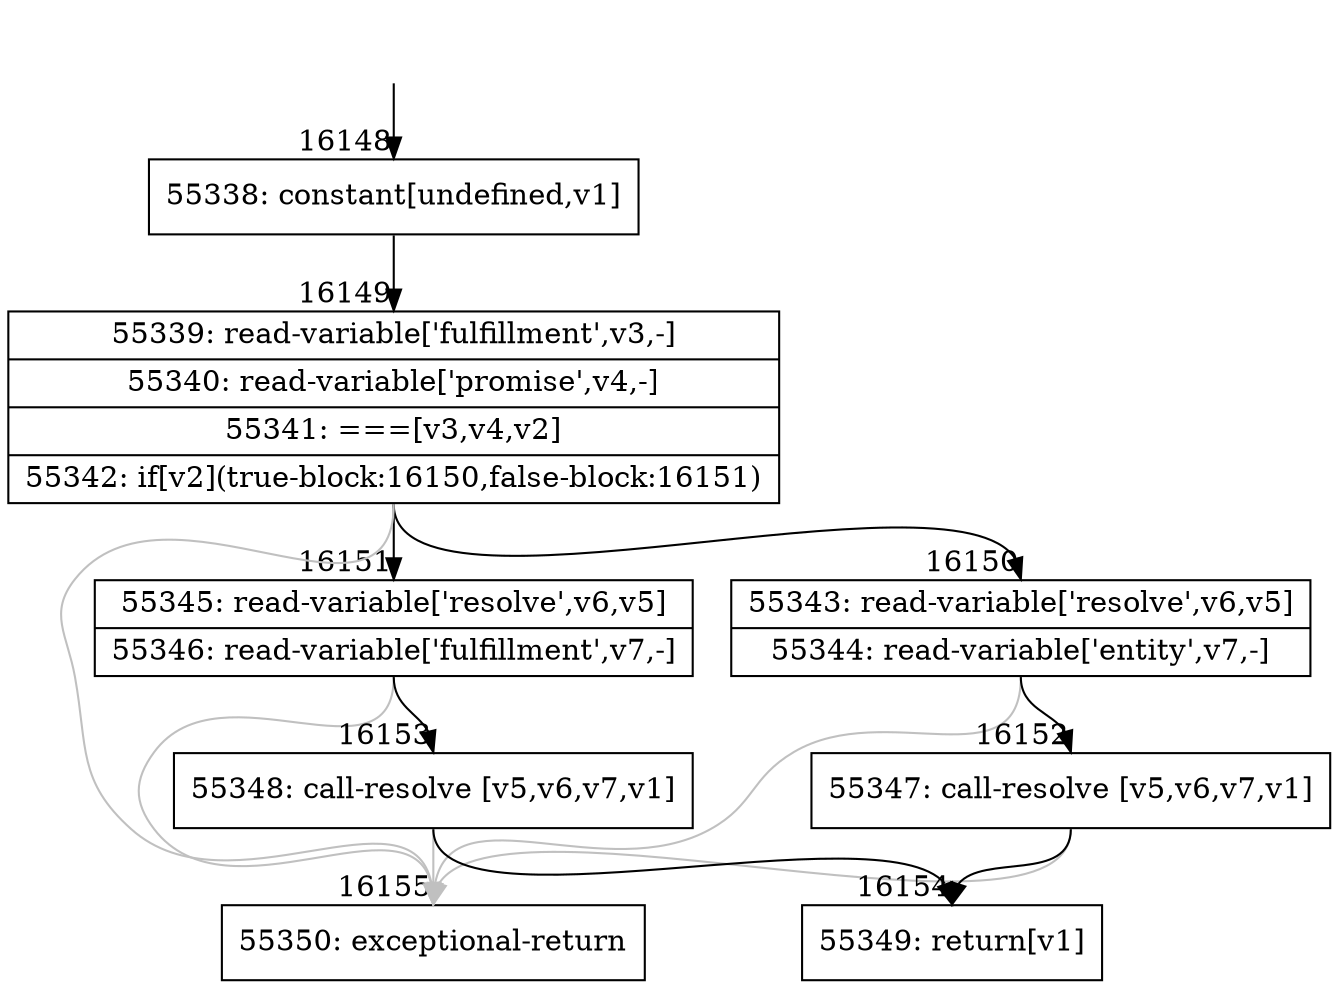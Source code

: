 digraph {
rankdir="TD"
BB_entry1371[shape=none,label=""];
BB_entry1371 -> BB16148 [tailport=s, headport=n, headlabel="    16148"]
BB16148 [shape=record label="{55338: constant[undefined,v1]}" ] 
BB16148 -> BB16149 [tailport=s, headport=n, headlabel="      16149"]
BB16149 [shape=record label="{55339: read-variable['fulfillment',v3,-]|55340: read-variable['promise',v4,-]|55341: ===[v3,v4,v2]|55342: if[v2](true-block:16150,false-block:16151)}" ] 
BB16149 -> BB16150 [tailport=s, headport=n, headlabel="      16150"]
BB16149 -> BB16151 [tailport=s, headport=n, headlabel="      16151"]
BB16149 -> BB16155 [tailport=s, headport=n, color=gray, headlabel="      16155"]
BB16150 [shape=record label="{55343: read-variable['resolve',v6,v5]|55344: read-variable['entity',v7,-]}" ] 
BB16150 -> BB16152 [tailport=s, headport=n, headlabel="      16152"]
BB16150 -> BB16155 [tailport=s, headport=n, color=gray]
BB16151 [shape=record label="{55345: read-variable['resolve',v6,v5]|55346: read-variable['fulfillment',v7,-]}" ] 
BB16151 -> BB16153 [tailport=s, headport=n, headlabel="      16153"]
BB16151 -> BB16155 [tailport=s, headport=n, color=gray]
BB16152 [shape=record label="{55347: call-resolve [v5,v6,v7,v1]}" ] 
BB16152 -> BB16154 [tailport=s, headport=n, headlabel="      16154"]
BB16152 -> BB16155 [tailport=s, headport=n, color=gray]
BB16153 [shape=record label="{55348: call-resolve [v5,v6,v7,v1]}" ] 
BB16153 -> BB16154 [tailport=s, headport=n]
BB16153 -> BB16155 [tailport=s, headport=n, color=gray]
BB16154 [shape=record label="{55349: return[v1]}" ] 
BB16155 [shape=record label="{55350: exceptional-return}" ] 
//#$~ 30014
}
